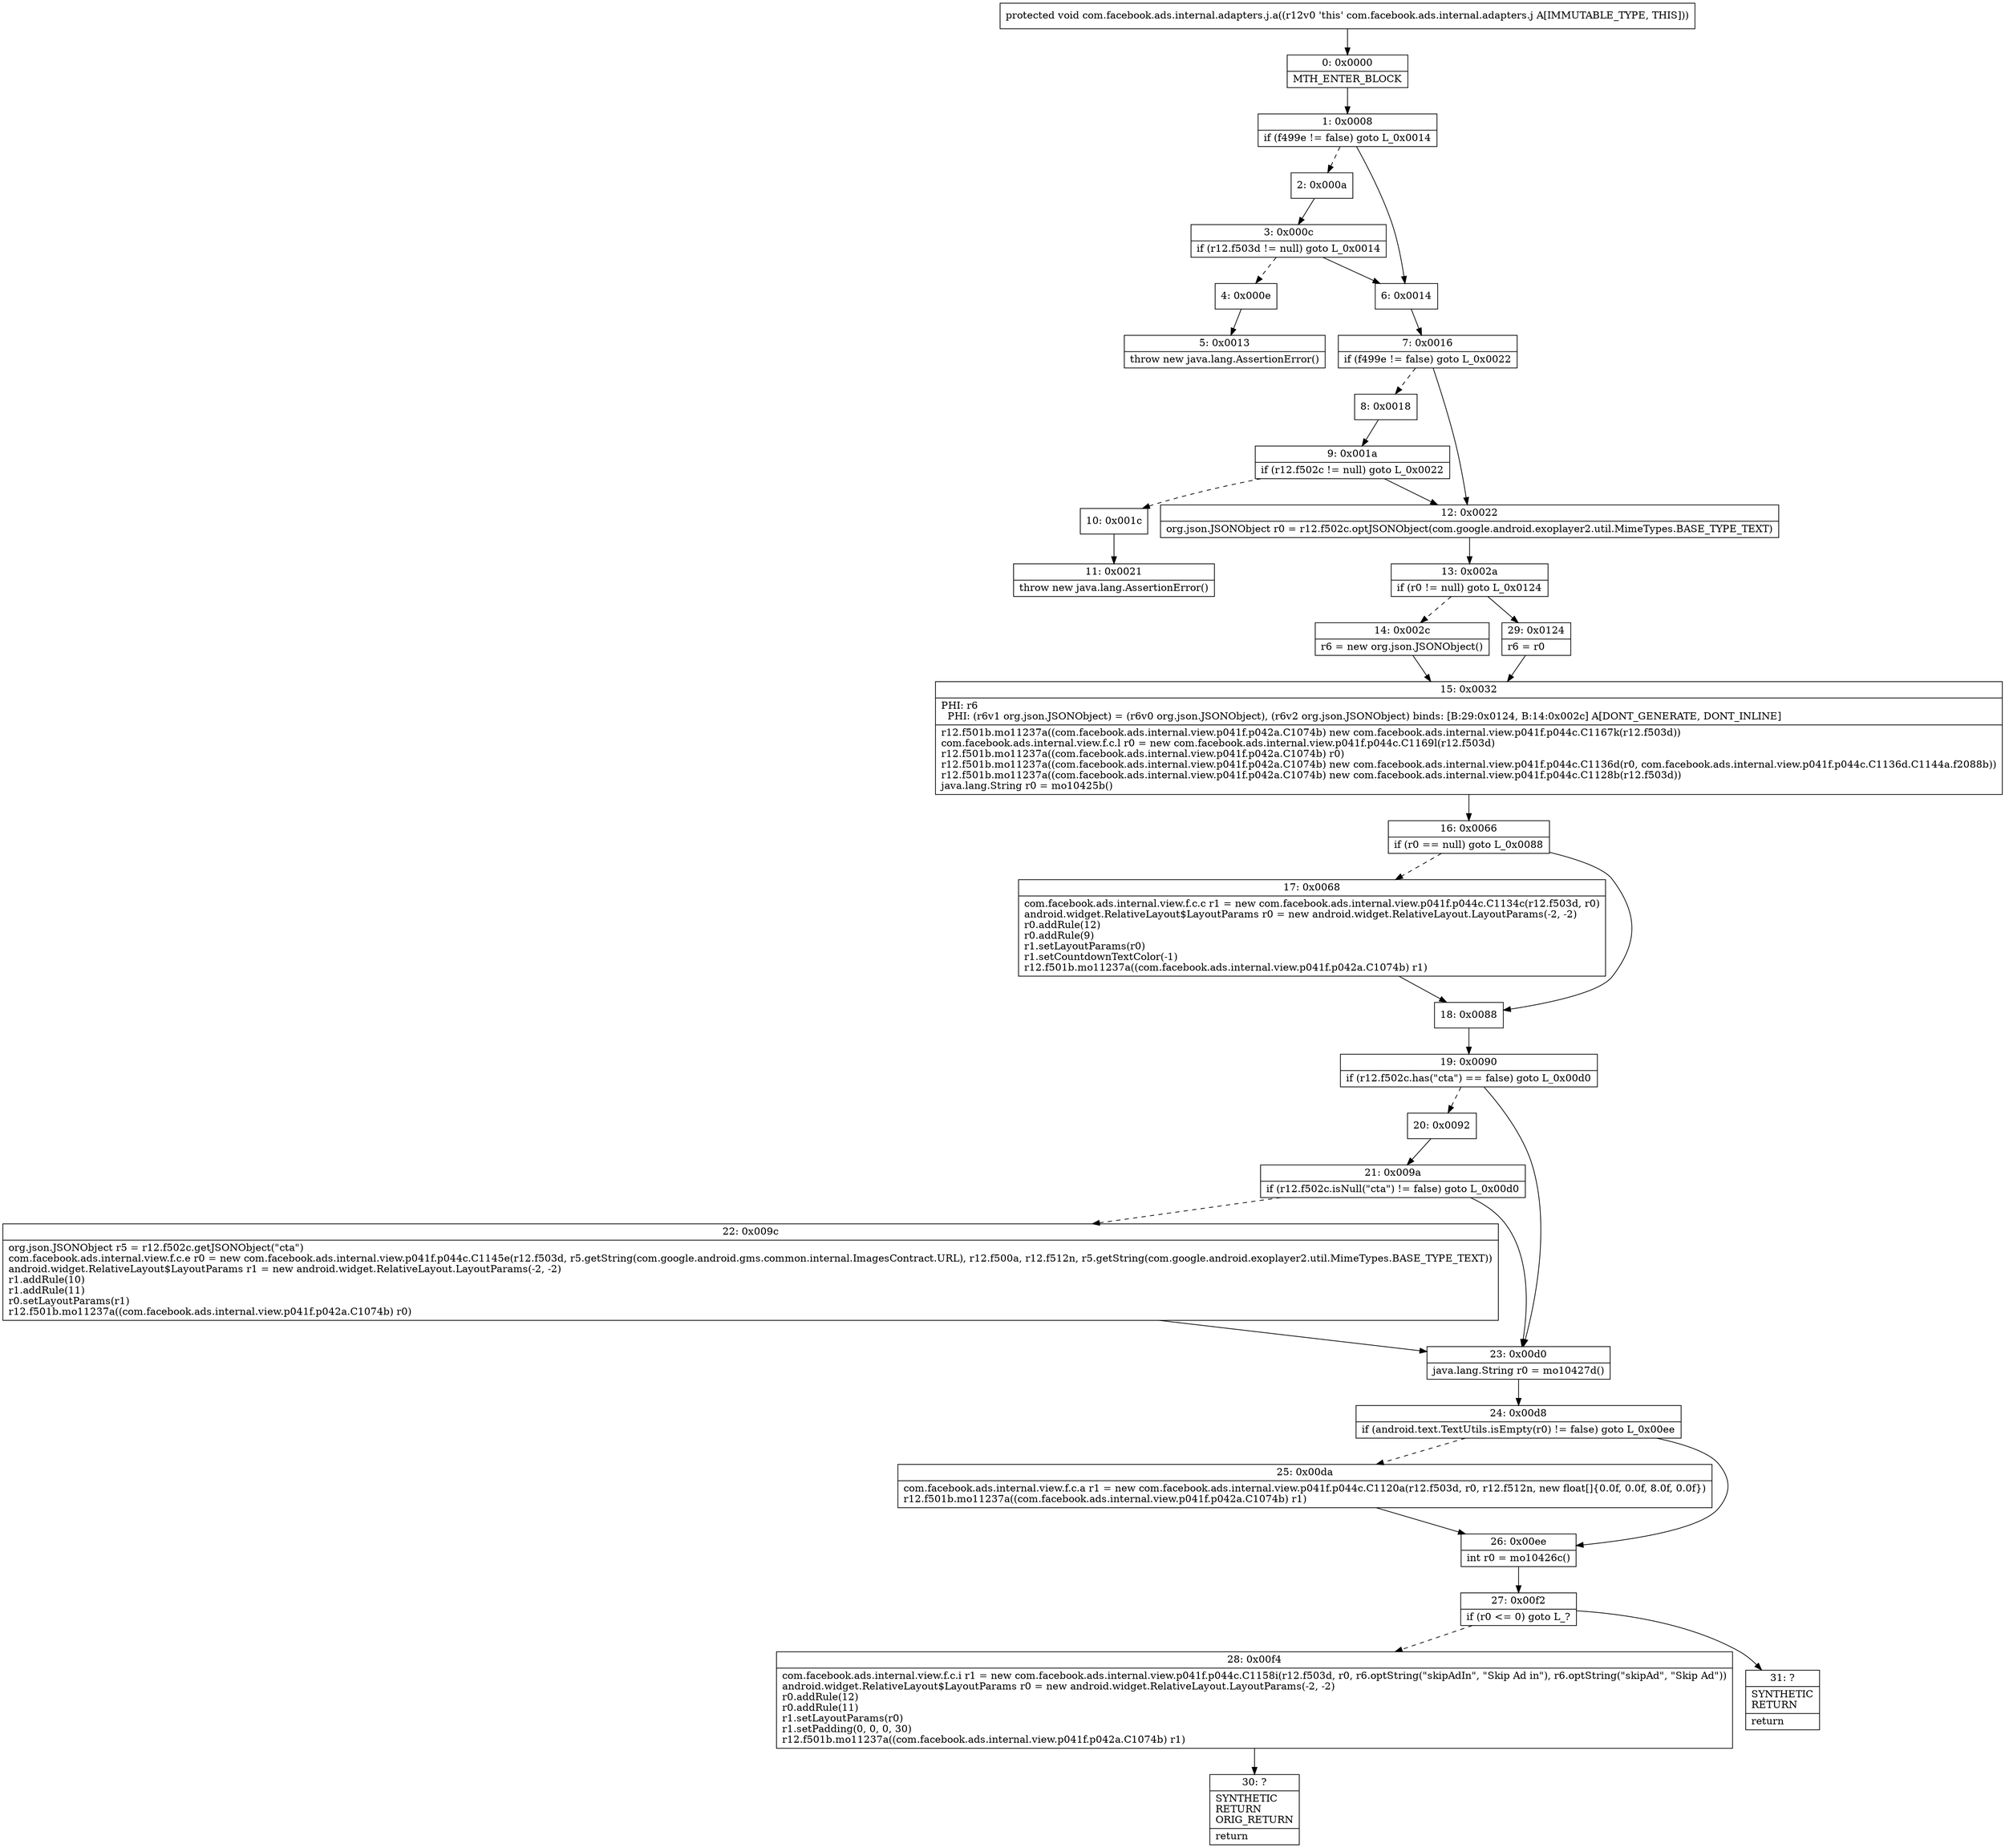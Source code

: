 digraph "CFG forcom.facebook.ads.internal.adapters.j.a()V" {
Node_0 [shape=record,label="{0\:\ 0x0000|MTH_ENTER_BLOCK\l}"];
Node_1 [shape=record,label="{1\:\ 0x0008|if (f499e != false) goto L_0x0014\l}"];
Node_2 [shape=record,label="{2\:\ 0x000a}"];
Node_3 [shape=record,label="{3\:\ 0x000c|if (r12.f503d != null) goto L_0x0014\l}"];
Node_4 [shape=record,label="{4\:\ 0x000e}"];
Node_5 [shape=record,label="{5\:\ 0x0013|throw new java.lang.AssertionError()\l}"];
Node_6 [shape=record,label="{6\:\ 0x0014}"];
Node_7 [shape=record,label="{7\:\ 0x0016|if (f499e != false) goto L_0x0022\l}"];
Node_8 [shape=record,label="{8\:\ 0x0018}"];
Node_9 [shape=record,label="{9\:\ 0x001a|if (r12.f502c != null) goto L_0x0022\l}"];
Node_10 [shape=record,label="{10\:\ 0x001c}"];
Node_11 [shape=record,label="{11\:\ 0x0021|throw new java.lang.AssertionError()\l}"];
Node_12 [shape=record,label="{12\:\ 0x0022|org.json.JSONObject r0 = r12.f502c.optJSONObject(com.google.android.exoplayer2.util.MimeTypes.BASE_TYPE_TEXT)\l}"];
Node_13 [shape=record,label="{13\:\ 0x002a|if (r0 != null) goto L_0x0124\l}"];
Node_14 [shape=record,label="{14\:\ 0x002c|r6 = new org.json.JSONObject()\l}"];
Node_15 [shape=record,label="{15\:\ 0x0032|PHI: r6 \l  PHI: (r6v1 org.json.JSONObject) = (r6v0 org.json.JSONObject), (r6v2 org.json.JSONObject) binds: [B:29:0x0124, B:14:0x002c] A[DONT_GENERATE, DONT_INLINE]\l|r12.f501b.mo11237a((com.facebook.ads.internal.view.p041f.p042a.C1074b) new com.facebook.ads.internal.view.p041f.p044c.C1167k(r12.f503d))\lcom.facebook.ads.internal.view.f.c.l r0 = new com.facebook.ads.internal.view.p041f.p044c.C1169l(r12.f503d)\lr12.f501b.mo11237a((com.facebook.ads.internal.view.p041f.p042a.C1074b) r0)\lr12.f501b.mo11237a((com.facebook.ads.internal.view.p041f.p042a.C1074b) new com.facebook.ads.internal.view.p041f.p044c.C1136d(r0, com.facebook.ads.internal.view.p041f.p044c.C1136d.C1144a.f2088b))\lr12.f501b.mo11237a((com.facebook.ads.internal.view.p041f.p042a.C1074b) new com.facebook.ads.internal.view.p041f.p044c.C1128b(r12.f503d))\ljava.lang.String r0 = mo10425b()\l}"];
Node_16 [shape=record,label="{16\:\ 0x0066|if (r0 == null) goto L_0x0088\l}"];
Node_17 [shape=record,label="{17\:\ 0x0068|com.facebook.ads.internal.view.f.c.c r1 = new com.facebook.ads.internal.view.p041f.p044c.C1134c(r12.f503d, r0)\landroid.widget.RelativeLayout$LayoutParams r0 = new android.widget.RelativeLayout.LayoutParams(\-2, \-2)\lr0.addRule(12)\lr0.addRule(9)\lr1.setLayoutParams(r0)\lr1.setCountdownTextColor(\-1)\lr12.f501b.mo11237a((com.facebook.ads.internal.view.p041f.p042a.C1074b) r1)\l}"];
Node_18 [shape=record,label="{18\:\ 0x0088}"];
Node_19 [shape=record,label="{19\:\ 0x0090|if (r12.f502c.has(\"cta\") == false) goto L_0x00d0\l}"];
Node_20 [shape=record,label="{20\:\ 0x0092}"];
Node_21 [shape=record,label="{21\:\ 0x009a|if (r12.f502c.isNull(\"cta\") != false) goto L_0x00d0\l}"];
Node_22 [shape=record,label="{22\:\ 0x009c|org.json.JSONObject r5 = r12.f502c.getJSONObject(\"cta\")\lcom.facebook.ads.internal.view.f.c.e r0 = new com.facebook.ads.internal.view.p041f.p044c.C1145e(r12.f503d, r5.getString(com.google.android.gms.common.internal.ImagesContract.URL), r12.f500a, r12.f512n, r5.getString(com.google.android.exoplayer2.util.MimeTypes.BASE_TYPE_TEXT))\landroid.widget.RelativeLayout$LayoutParams r1 = new android.widget.RelativeLayout.LayoutParams(\-2, \-2)\lr1.addRule(10)\lr1.addRule(11)\lr0.setLayoutParams(r1)\lr12.f501b.mo11237a((com.facebook.ads.internal.view.p041f.p042a.C1074b) r0)\l}"];
Node_23 [shape=record,label="{23\:\ 0x00d0|java.lang.String r0 = mo10427d()\l}"];
Node_24 [shape=record,label="{24\:\ 0x00d8|if (android.text.TextUtils.isEmpty(r0) != false) goto L_0x00ee\l}"];
Node_25 [shape=record,label="{25\:\ 0x00da|com.facebook.ads.internal.view.f.c.a r1 = new com.facebook.ads.internal.view.p041f.p044c.C1120a(r12.f503d, r0, r12.f512n, new float[]\{0.0f, 0.0f, 8.0f, 0.0f\})\lr12.f501b.mo11237a((com.facebook.ads.internal.view.p041f.p042a.C1074b) r1)\l}"];
Node_26 [shape=record,label="{26\:\ 0x00ee|int r0 = mo10426c()\l}"];
Node_27 [shape=record,label="{27\:\ 0x00f2|if (r0 \<= 0) goto L_?\l}"];
Node_28 [shape=record,label="{28\:\ 0x00f4|com.facebook.ads.internal.view.f.c.i r1 = new com.facebook.ads.internal.view.p041f.p044c.C1158i(r12.f503d, r0, r6.optString(\"skipAdIn\", \"Skip Ad in\"), r6.optString(\"skipAd\", \"Skip Ad\"))\landroid.widget.RelativeLayout$LayoutParams r0 = new android.widget.RelativeLayout.LayoutParams(\-2, \-2)\lr0.addRule(12)\lr0.addRule(11)\lr1.setLayoutParams(r0)\lr1.setPadding(0, 0, 0, 30)\lr12.f501b.mo11237a((com.facebook.ads.internal.view.p041f.p042a.C1074b) r1)\l}"];
Node_29 [shape=record,label="{29\:\ 0x0124|r6 = r0\l}"];
Node_30 [shape=record,label="{30\:\ ?|SYNTHETIC\lRETURN\lORIG_RETURN\l|return\l}"];
Node_31 [shape=record,label="{31\:\ ?|SYNTHETIC\lRETURN\l|return\l}"];
MethodNode[shape=record,label="{protected void com.facebook.ads.internal.adapters.j.a((r12v0 'this' com.facebook.ads.internal.adapters.j A[IMMUTABLE_TYPE, THIS])) }"];
MethodNode -> Node_0;
Node_0 -> Node_1;
Node_1 -> Node_2[style=dashed];
Node_1 -> Node_6;
Node_2 -> Node_3;
Node_3 -> Node_4[style=dashed];
Node_3 -> Node_6;
Node_4 -> Node_5;
Node_6 -> Node_7;
Node_7 -> Node_8[style=dashed];
Node_7 -> Node_12;
Node_8 -> Node_9;
Node_9 -> Node_10[style=dashed];
Node_9 -> Node_12;
Node_10 -> Node_11;
Node_12 -> Node_13;
Node_13 -> Node_14[style=dashed];
Node_13 -> Node_29;
Node_14 -> Node_15;
Node_15 -> Node_16;
Node_16 -> Node_17[style=dashed];
Node_16 -> Node_18;
Node_17 -> Node_18;
Node_18 -> Node_19;
Node_19 -> Node_20[style=dashed];
Node_19 -> Node_23;
Node_20 -> Node_21;
Node_21 -> Node_22[style=dashed];
Node_21 -> Node_23;
Node_22 -> Node_23;
Node_23 -> Node_24;
Node_24 -> Node_25[style=dashed];
Node_24 -> Node_26;
Node_25 -> Node_26;
Node_26 -> Node_27;
Node_27 -> Node_28[style=dashed];
Node_27 -> Node_31;
Node_28 -> Node_30;
Node_29 -> Node_15;
}

